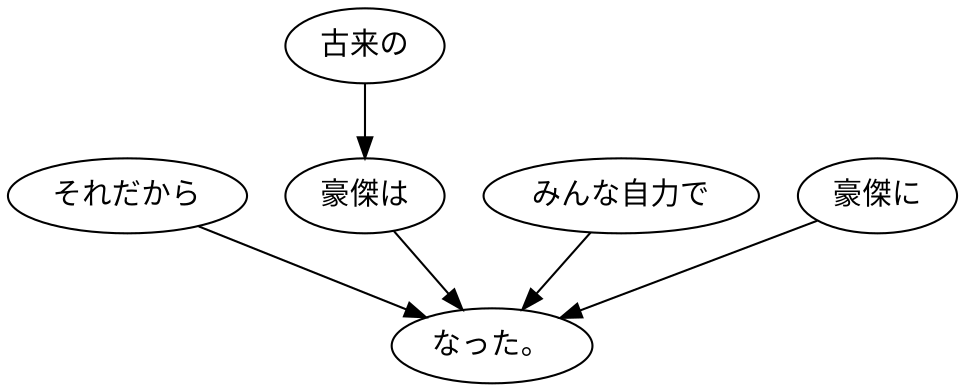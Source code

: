 digraph graph5700 {
	node0 [label="それだから"];
	node1 [label="古来の"];
	node2 [label="豪傑は"];
	node3 [label="みんな自力で"];
	node4 [label="豪傑に"];
	node5 [label="なった。"];
	node0 -> node5;
	node1 -> node2;
	node2 -> node5;
	node3 -> node5;
	node4 -> node5;
}
